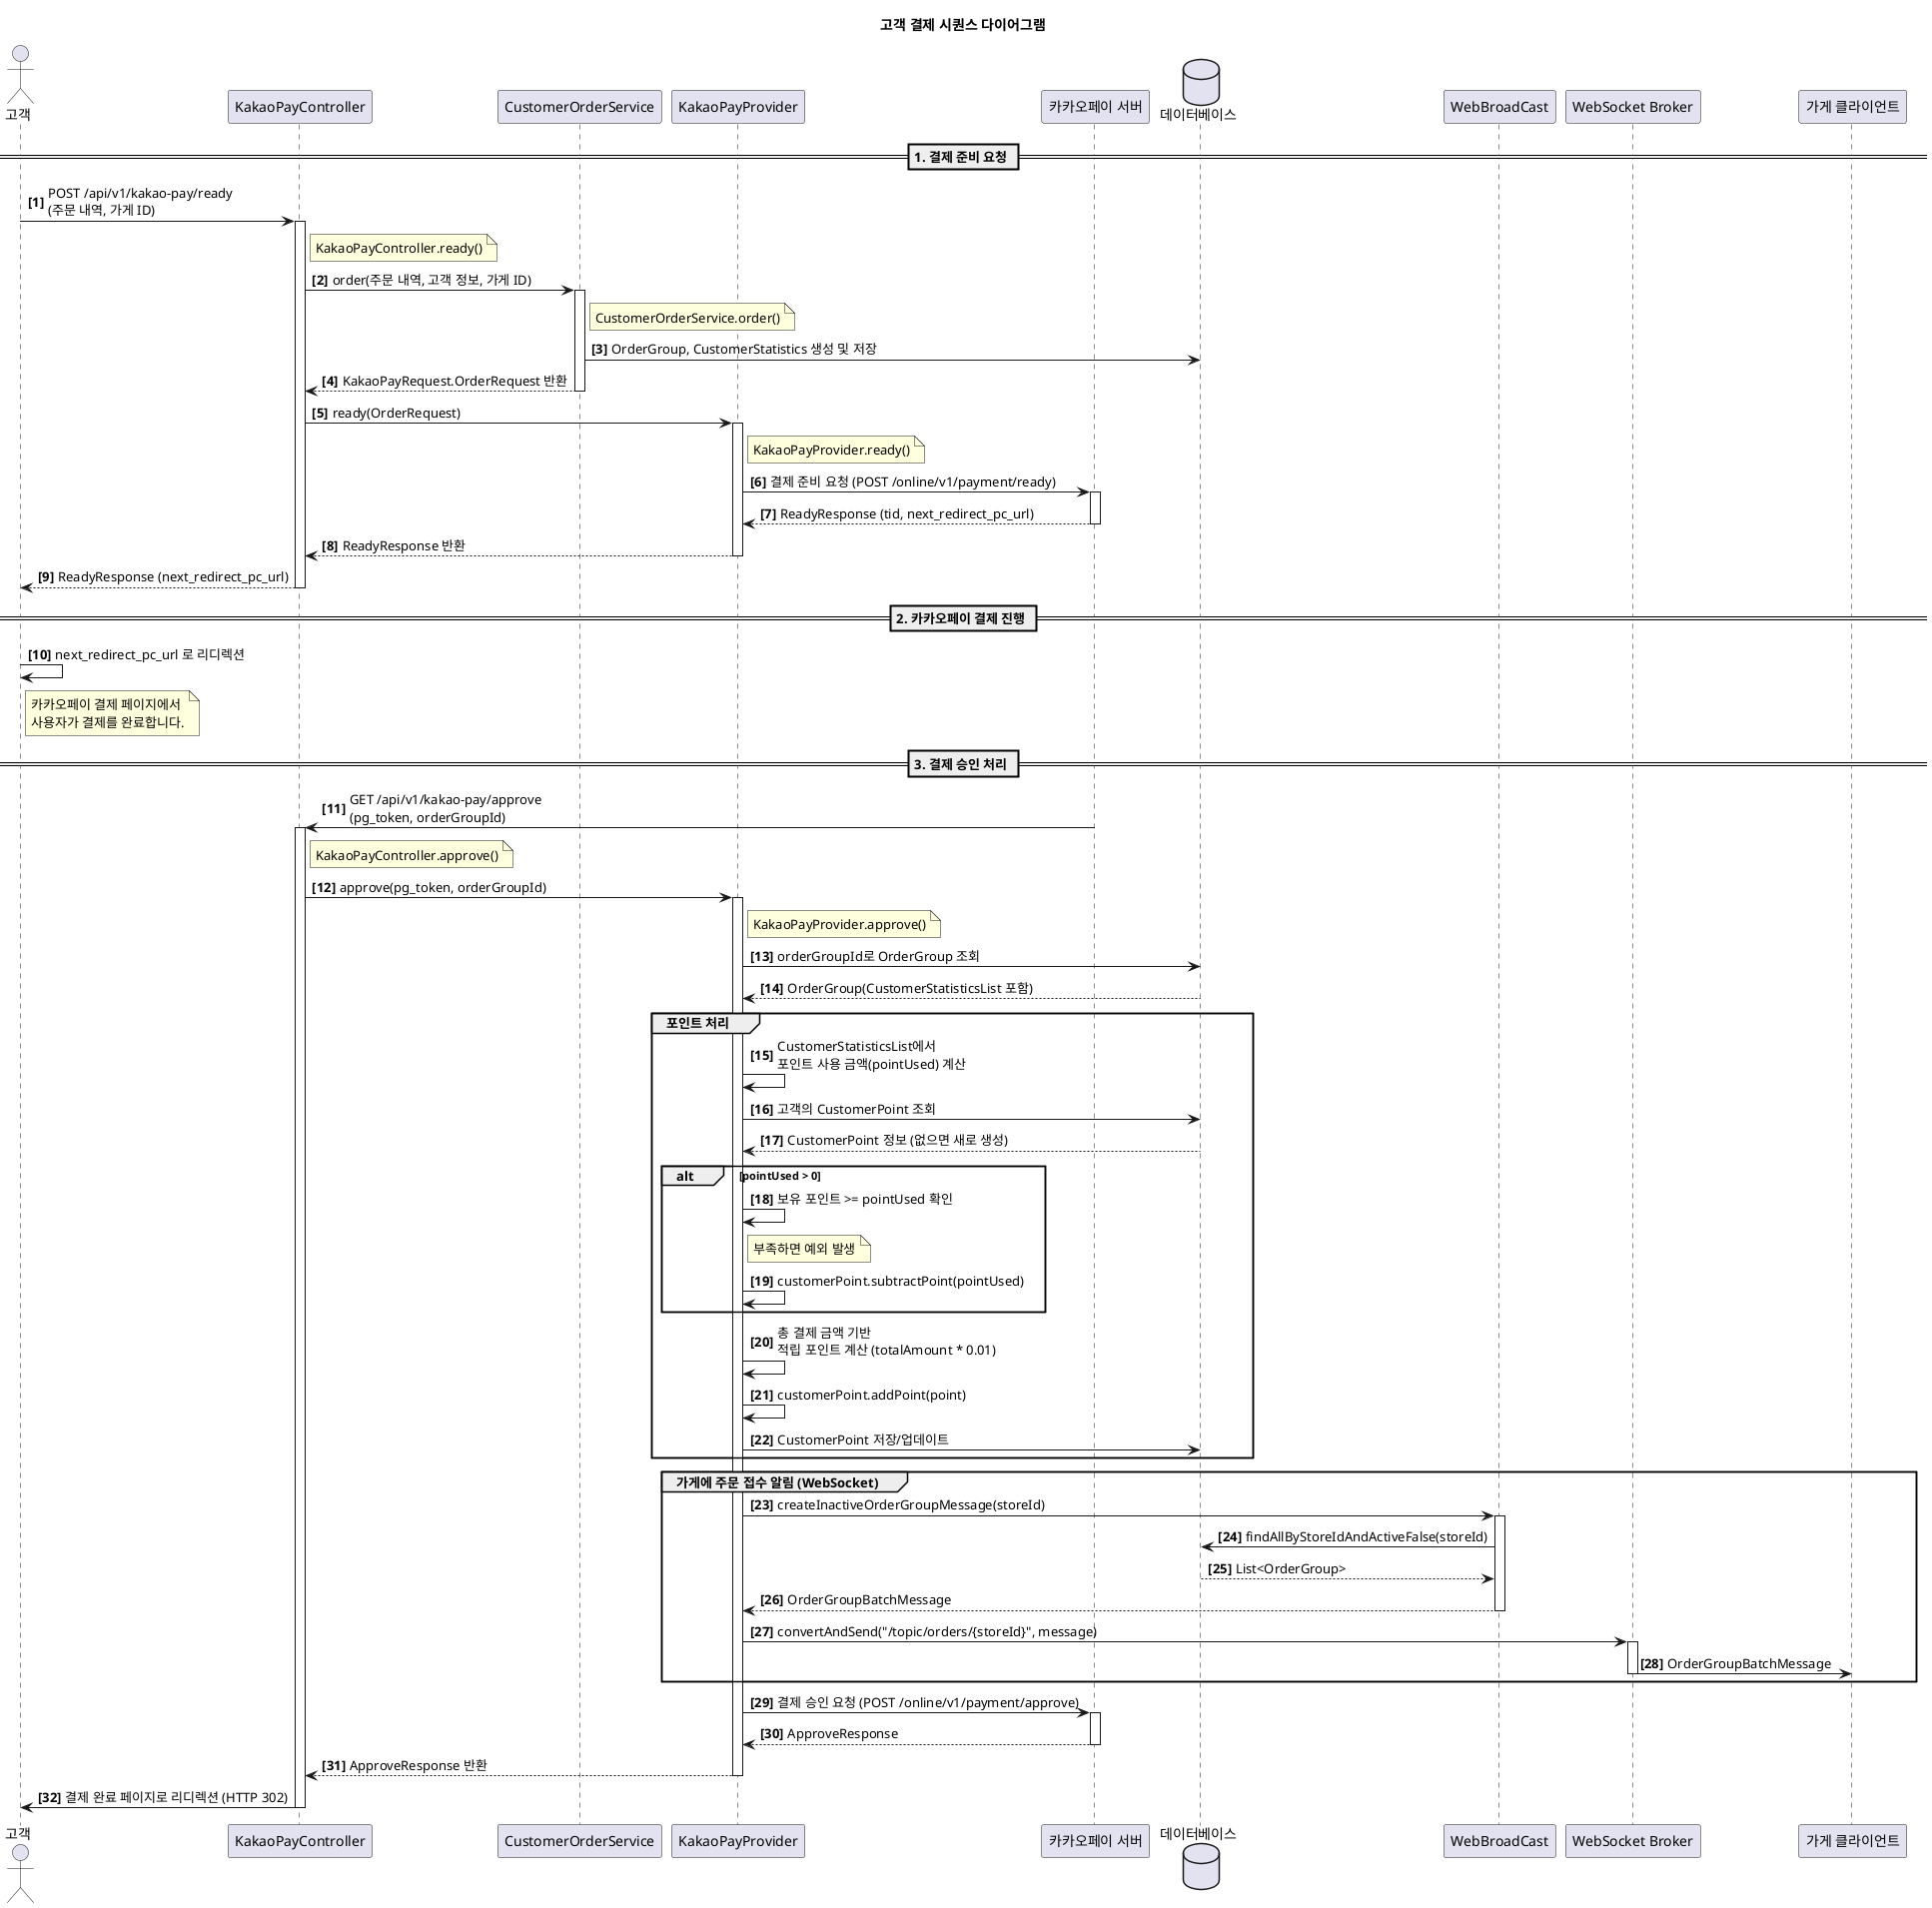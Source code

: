 @startuml
'https://plantuml.com/sequence-diagram

title 고객 결제 시퀀스 다이어그램

autonumber "<b>[0]"

actor "고객" as CustomerClient
participant "KakaoPayController" as Controller
participant "CustomerOrderService" as OrderService
participant "KakaoPayProvider" as PayProvider
participant "카카오페이 서버" as KakaoPayServer
database "데이터베이스" as DB
participant "WebBroadCast" as WebBroadCast
participant "WebSocket Broker" as WebSocketBroker
participant "가게 클라이언트" as StoreClient

== 1. 결제 준비 요청 ==

CustomerClient -> Controller: POST /api/v1/kakao-pay/ready\n(주문 내역, 가게 ID)
activate Controller
note right of Controller: KakaoPayController.ready()

Controller -> OrderService: order(주문 내역, 고객 정보, 가게 ID)
activate OrderService
note right of OrderService: CustomerOrderService.order()
OrderService -> DB: OrderGroup, CustomerStatistics 생성 및 저장
OrderService --> Controller: KakaoPayRequest.OrderRequest 반환
deactivate OrderService

Controller -> PayProvider: ready(OrderRequest)
activate PayProvider
note right of PayProvider: KakaoPayProvider.ready()
PayProvider -> KakaoPayServer: 결제 준비 요청 (POST /online/v1/payment/ready)
activate KakaoPayServer
KakaoPayServer --> PayProvider: ReadyResponse (tid, next_redirect_pc_url)
deactivate KakaoPayServer
PayProvider --> Controller: ReadyResponse 반환
deactivate PayProvider

Controller --> CustomerClient: ReadyResponse (next_redirect_pc_url)
deactivate Controller

== 2. 카카오페이 결제 진행 ==

CustomerClient -> CustomerClient: next_redirect_pc_url 로 리디렉션

note right of CustomerClient
  카카오페이 결제 페이지에서
  사용자가 결제를 완료합니다.
end note

== 3. 결제 승인 처리 ==

KakaoPayServer -> Controller: GET /api/v1/kakao-pay/approve\n(pg_token, orderGroupId)
activate Controller
note right of Controller: KakaoPayController.approve()

Controller -> PayProvider: approve(pg_token, orderGroupId)
activate PayProvider
note right of PayProvider: KakaoPayProvider.approve()

PayProvider -> DB: orderGroupId로 OrderGroup 조회
DB --> PayProvider: OrderGroup(CustomerStatisticsList 포함)

group 포인트 처리
    PayProvider -> PayProvider: CustomerStatisticsList에서\n포인트 사용 금액(pointUsed) 계산
    PayProvider -> DB: 고객의 CustomerPoint 조회
    DB --> PayProvider: CustomerPoint 정보 (없으면 새로 생성)

    alt pointUsed > 0
        PayProvider -> PayProvider: 보유 포인트 >= pointUsed 확인
        note right of PayProvider: 부족하면 예외 발생
        PayProvider -> PayProvider: customerPoint.subtractPoint(pointUsed)
    end

    PayProvider -> PayProvider: 총 결제 금액 기반\n적립 포인트 계산 (totalAmount * 0.01)
    PayProvider -> PayProvider: customerPoint.addPoint(point)

    PayProvider -> DB: CustomerPoint 저장/업데이트
end

group 가게에 주문 접수 알림 (WebSocket)
    PayProvider -> WebBroadCast: createInactiveOrderGroupMessage(storeId)
    activate WebBroadCast
    WebBroadCast -> DB: findAllByStoreIdAndActiveFalse(storeId)
    DB --> WebBroadCast: List<OrderGroup>
    WebBroadCast --> PayProvider: OrderGroupBatchMessage
    deactivate WebBroadCast

    PayProvider -> WebSocketBroker: convertAndSend("/topic/orders/{storeId}", message)
    activate WebSocketBroker
    WebSocketBroker -> StoreClient: OrderGroupBatchMessage
    deactivate WebSocketBroker
end

PayProvider -> KakaoPayServer: 결제 승인 요청 (POST /online/v1/payment/approve)
activate KakaoPayServer
KakaoPayServer --> PayProvider: ApproveResponse
deactivate KakaoPayServer

PayProvider --> Controller: ApproveResponse 반환
deactivate PayProvider

Controller -> CustomerClient: 결제 완료 페이지로 리디렉션 (HTTP 302)
deactivate Controller

@enduml
